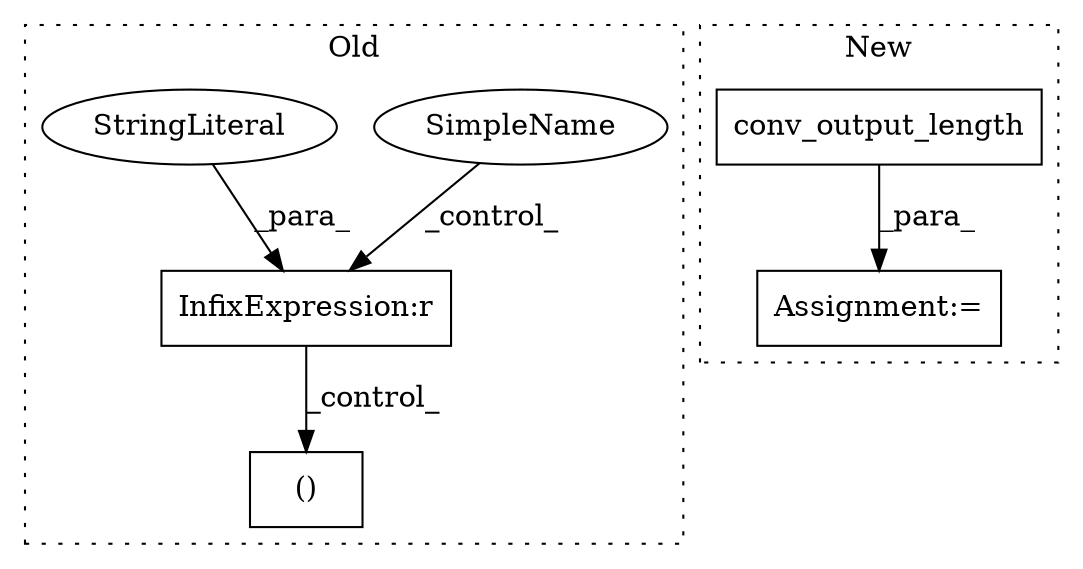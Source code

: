 digraph G {
subgraph cluster0 {
1 [label="()" a="106" s="7360" l="67" shape="box"];
4 [label="SimpleName" a="42" s="" l="" shape="ellipse"];
5 [label="InfixExpression:r" a="27" s="7323" l="4" shape="box"];
6 [label="StringLiteral" a="45" s="7327" l="16" shape="ellipse"];
label = "Old";
style="dotted";
}
subgraph cluster1 {
2 [label="conv_output_length" a="32" s="7407,7484" l="19,1" shape="box"];
3 [label="Assignment:=" a="7" s="7395" l="1" shape="box"];
label = "New";
style="dotted";
}
2 -> 3 [label="_para_"];
4 -> 5 [label="_control_"];
5 -> 1 [label="_control_"];
6 -> 5 [label="_para_"];
}